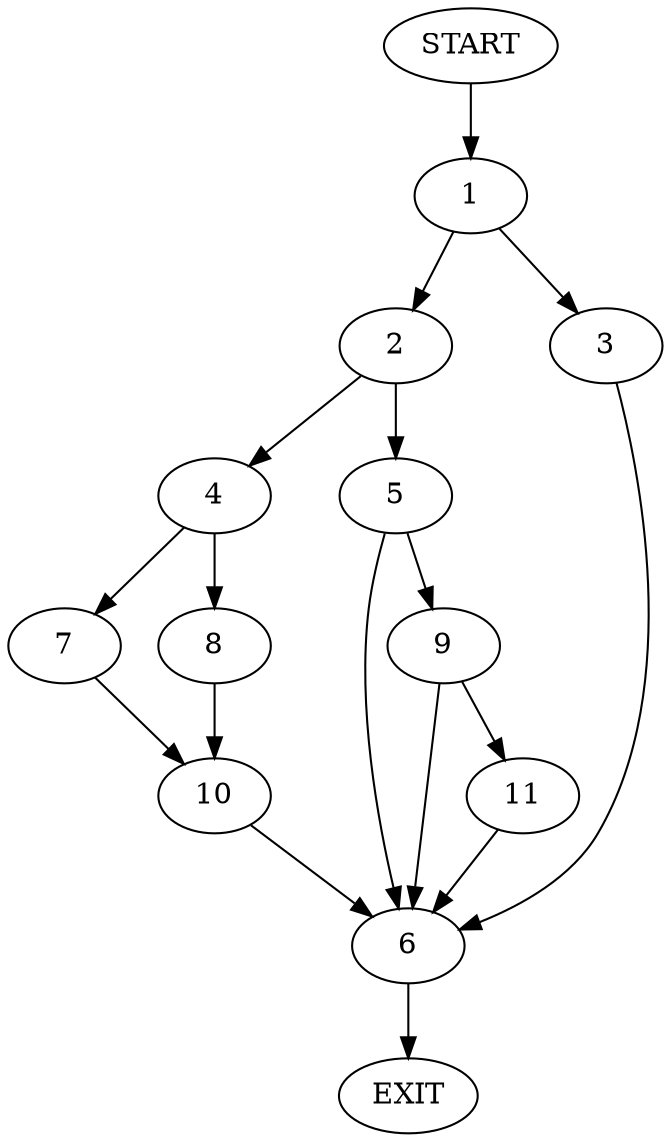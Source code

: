 digraph {
0 [label="START"]
12 [label="EXIT"]
0 -> 1
1 -> 2
1 -> 3
2 -> 4
2 -> 5
3 -> 6
6 -> 12
4 -> 7
4 -> 8
5 -> 6
5 -> 9
8 -> 10
7 -> 10
10 -> 6
9 -> 11
9 -> 6
11 -> 6
}
